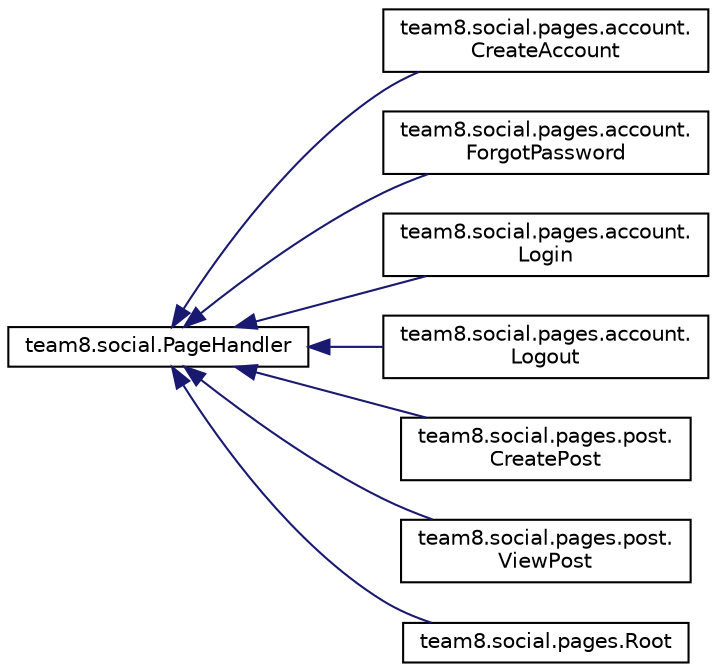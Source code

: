 digraph "Graphical Class Hierarchy"
{
  edge [fontname="Helvetica",fontsize="10",labelfontname="Helvetica",labelfontsize="10"];
  node [fontname="Helvetica",fontsize="10",shape=record];
  rankdir="LR";
  Node0 [label="team8.social.PageHandler",height=0.2,width=0.4,color="black", fillcolor="white", style="filled",URL="$interfaceteam8_1_1social_1_1PageHandler.html"];
  Node0 -> Node1 [dir="back",color="midnightblue",fontsize="10",style="solid",fontname="Helvetica"];
  Node1 [label="team8.social.pages.account.\lCreateAccount",height=0.2,width=0.4,color="black", fillcolor="white", style="filled",URL="$classteam8_1_1social_1_1pages_1_1account_1_1CreateAccount.html"];
  Node0 -> Node2 [dir="back",color="midnightblue",fontsize="10",style="solid",fontname="Helvetica"];
  Node2 [label="team8.social.pages.account.\lForgotPassword",height=0.2,width=0.4,color="black", fillcolor="white", style="filled",URL="$classteam8_1_1social_1_1pages_1_1account_1_1ForgotPassword.html"];
  Node0 -> Node3 [dir="back",color="midnightblue",fontsize="10",style="solid",fontname="Helvetica"];
  Node3 [label="team8.social.pages.account.\lLogin",height=0.2,width=0.4,color="black", fillcolor="white", style="filled",URL="$classteam8_1_1social_1_1pages_1_1account_1_1Login.html"];
  Node0 -> Node4 [dir="back",color="midnightblue",fontsize="10",style="solid",fontname="Helvetica"];
  Node4 [label="team8.social.pages.account.\lLogout",height=0.2,width=0.4,color="black", fillcolor="white", style="filled",URL="$classteam8_1_1social_1_1pages_1_1account_1_1Logout.html"];
  Node0 -> Node5 [dir="back",color="midnightblue",fontsize="10",style="solid",fontname="Helvetica"];
  Node5 [label="team8.social.pages.post.\lCreatePost",height=0.2,width=0.4,color="black", fillcolor="white", style="filled",URL="$classteam8_1_1social_1_1pages_1_1post_1_1CreatePost.html"];
  Node0 -> Node6 [dir="back",color="midnightblue",fontsize="10",style="solid",fontname="Helvetica"];
  Node6 [label="team8.social.pages.post.\lViewPost",height=0.2,width=0.4,color="black", fillcolor="white", style="filled",URL="$classteam8_1_1social_1_1pages_1_1post_1_1ViewPost.html"];
  Node0 -> Node7 [dir="back",color="midnightblue",fontsize="10",style="solid",fontname="Helvetica"];
  Node7 [label="team8.social.pages.Root",height=0.2,width=0.4,color="black", fillcolor="white", style="filled",URL="$classteam8_1_1social_1_1pages_1_1Root.html"];
}
